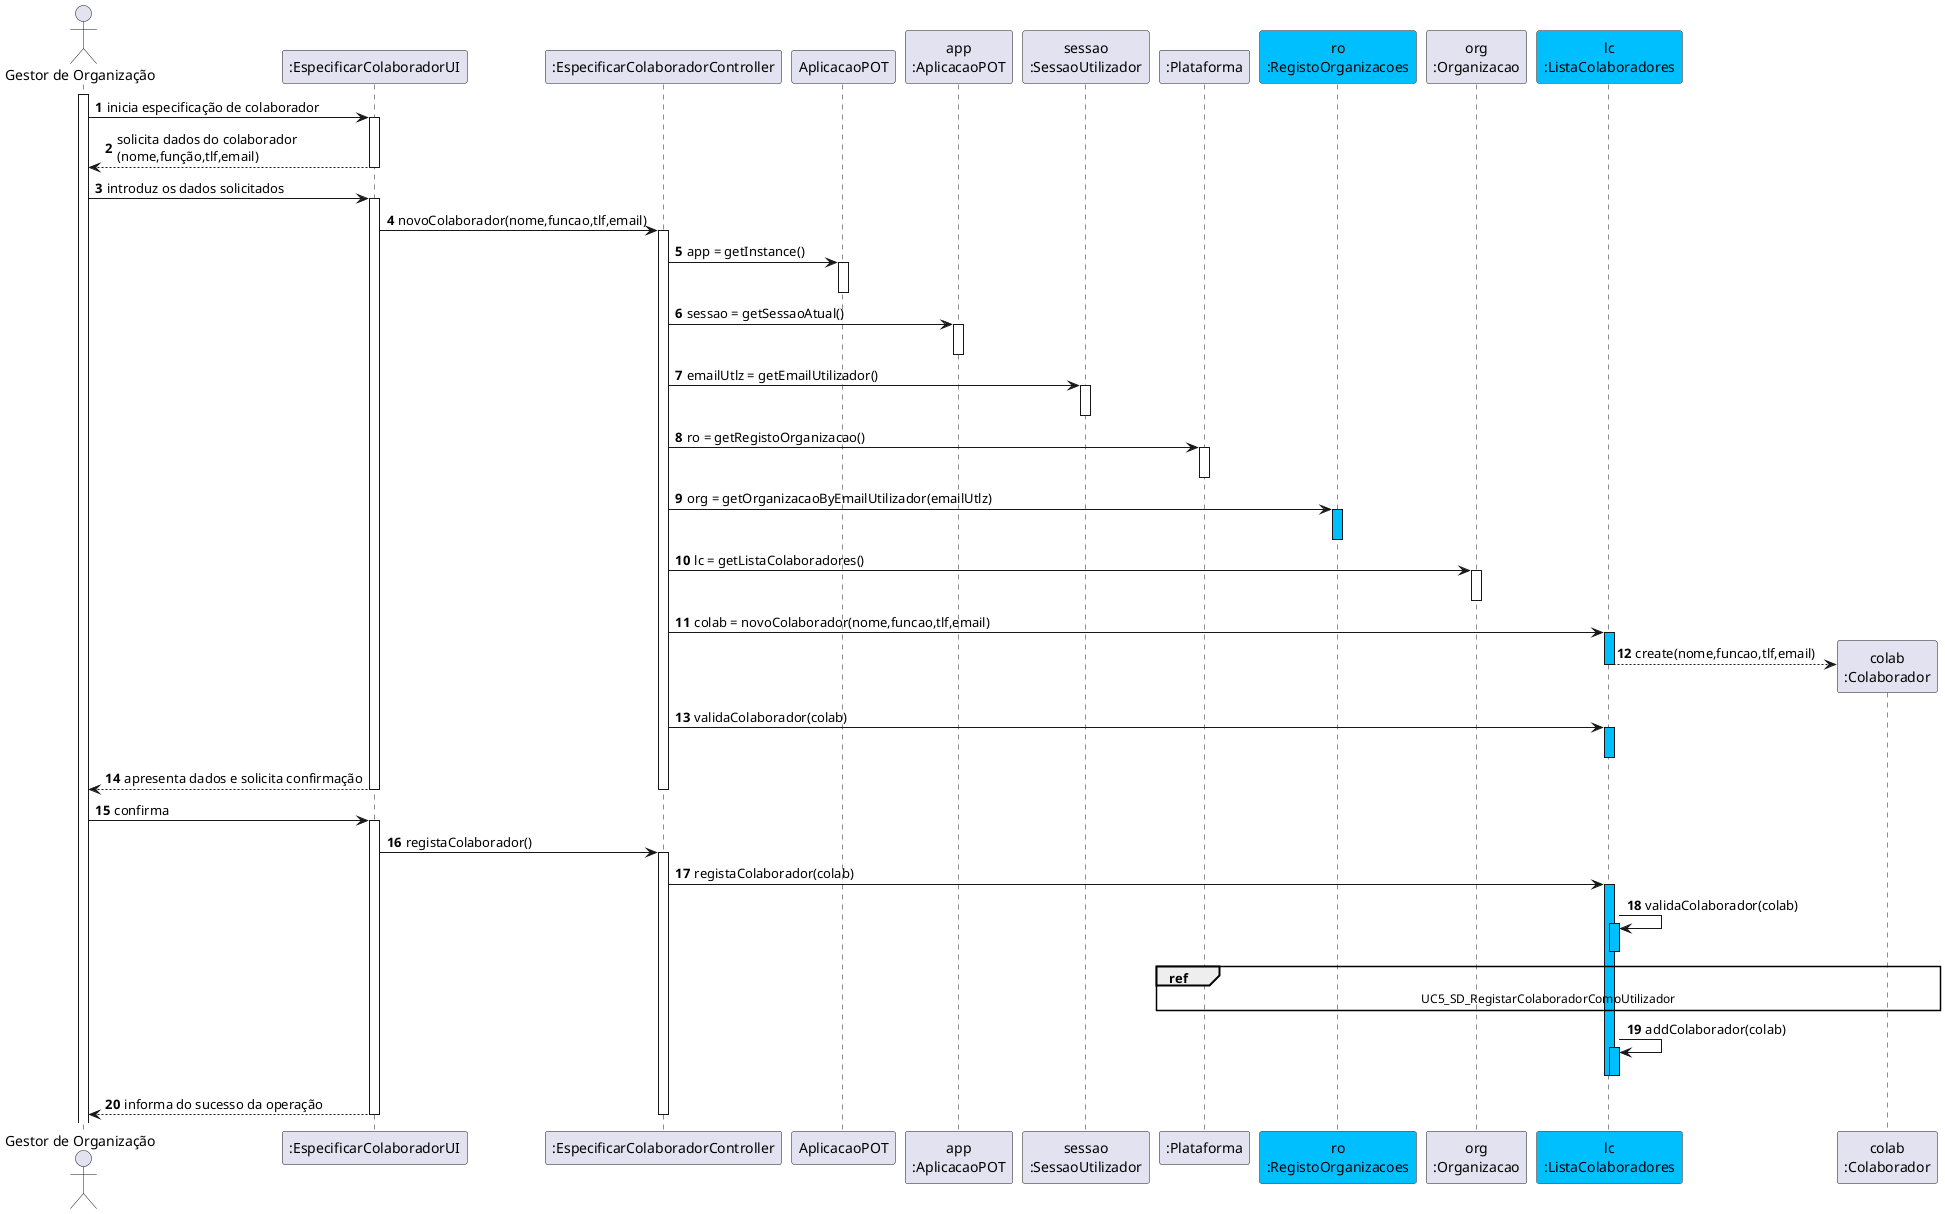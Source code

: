 @startuml
autonumber

actor "Gestor de Organização" as GEST
participant ":EspecificarColaboradorUI" as UI
participant ":EspecificarColaboradorController" as CTRL
participant "AplicacaoPOT" as _APP
participant "app\n:AplicacaoPOT" as APP
participant "sessao\n:SessaoUtilizador" as SESSAO
participant ":Plataforma" as PLAT
participant "ro\n:RegistoOrganizacoes" as RO #DeepSkyBlue
participant "org\n:Organizacao" as ORG
participant "lc\n:ListaColaboradores" as LC #DeepSkyBlue
participant "colab\n:Colaborador" as COLAB

activate GEST
GEST -> UI : inicia especificação de colaborador
activate UI

UI --> GEST : solicita dados do colaborador \n(nome,função,tlf,email)
deactivate UI

GEST -> UI : introduz os dados solicitados
activate UI
UI -> CTRL : novoColaborador(nome,funcao,tlf,email)
activate CTRL
CTRL -> _APP: app = getInstance()
activate _APP
deactivate _APP
CTRL -> APP: sessao = getSessaoAtual()
activate APP
deactivate APP
CTRL -> SESSAO: emailUtlz = getEmailUtilizador()
activate SESSAO
deactivate SESSAO
CTRL -> PLAT : ro = getRegistoOrganizacao()
activate PLAT
deactivate PLAT
CTRL -> RO: org = getOrganizacaoByEmailUtilizador(emailUtlz)
activate RO #DeepSkyBlue
deactivate RO
CTRL -> ORG : lc = getListaColaboradores()
activate ORG
deactivate ORG
CTRL -> LC: colab = novoColaborador(nome,funcao,tlf,email)
activate LC #DeepSkyBlue
LC --> COLAB **: create(nome,funcao,tlf,email)
deactivate LC
CTRL -> LC: validaColaborador(colab)
activate LC #DeepSkyBlue
deactivate LC
UI --> GEST : apresenta dados e solicita confirmação
deactivate ORG
deactivate PLAT
deactivate UI
deactivate CTRL

GEST -> UI : confirma
activate UI

UI -> CTRL: registaColaborador()
activate CTRL
CTRL -> LC: registaColaborador(colab)
activate LC #DeepSkyBlue
LC -> LC : validaColaborador(colab)
activate LC #DeepSkyBlue
deactivate LC
ref over PLAT, COLAB : UC5_SD_RegistarColaboradorComoUtilizador
LC -> LC: addColaborador(colab)
activate LC #DeepSkyBlue
deactivate LC
deactivate LC

UI --> GEST: informa do sucesso da operação
deactivate ORG
deactivate CTRL
deactivate UI

@enduml
